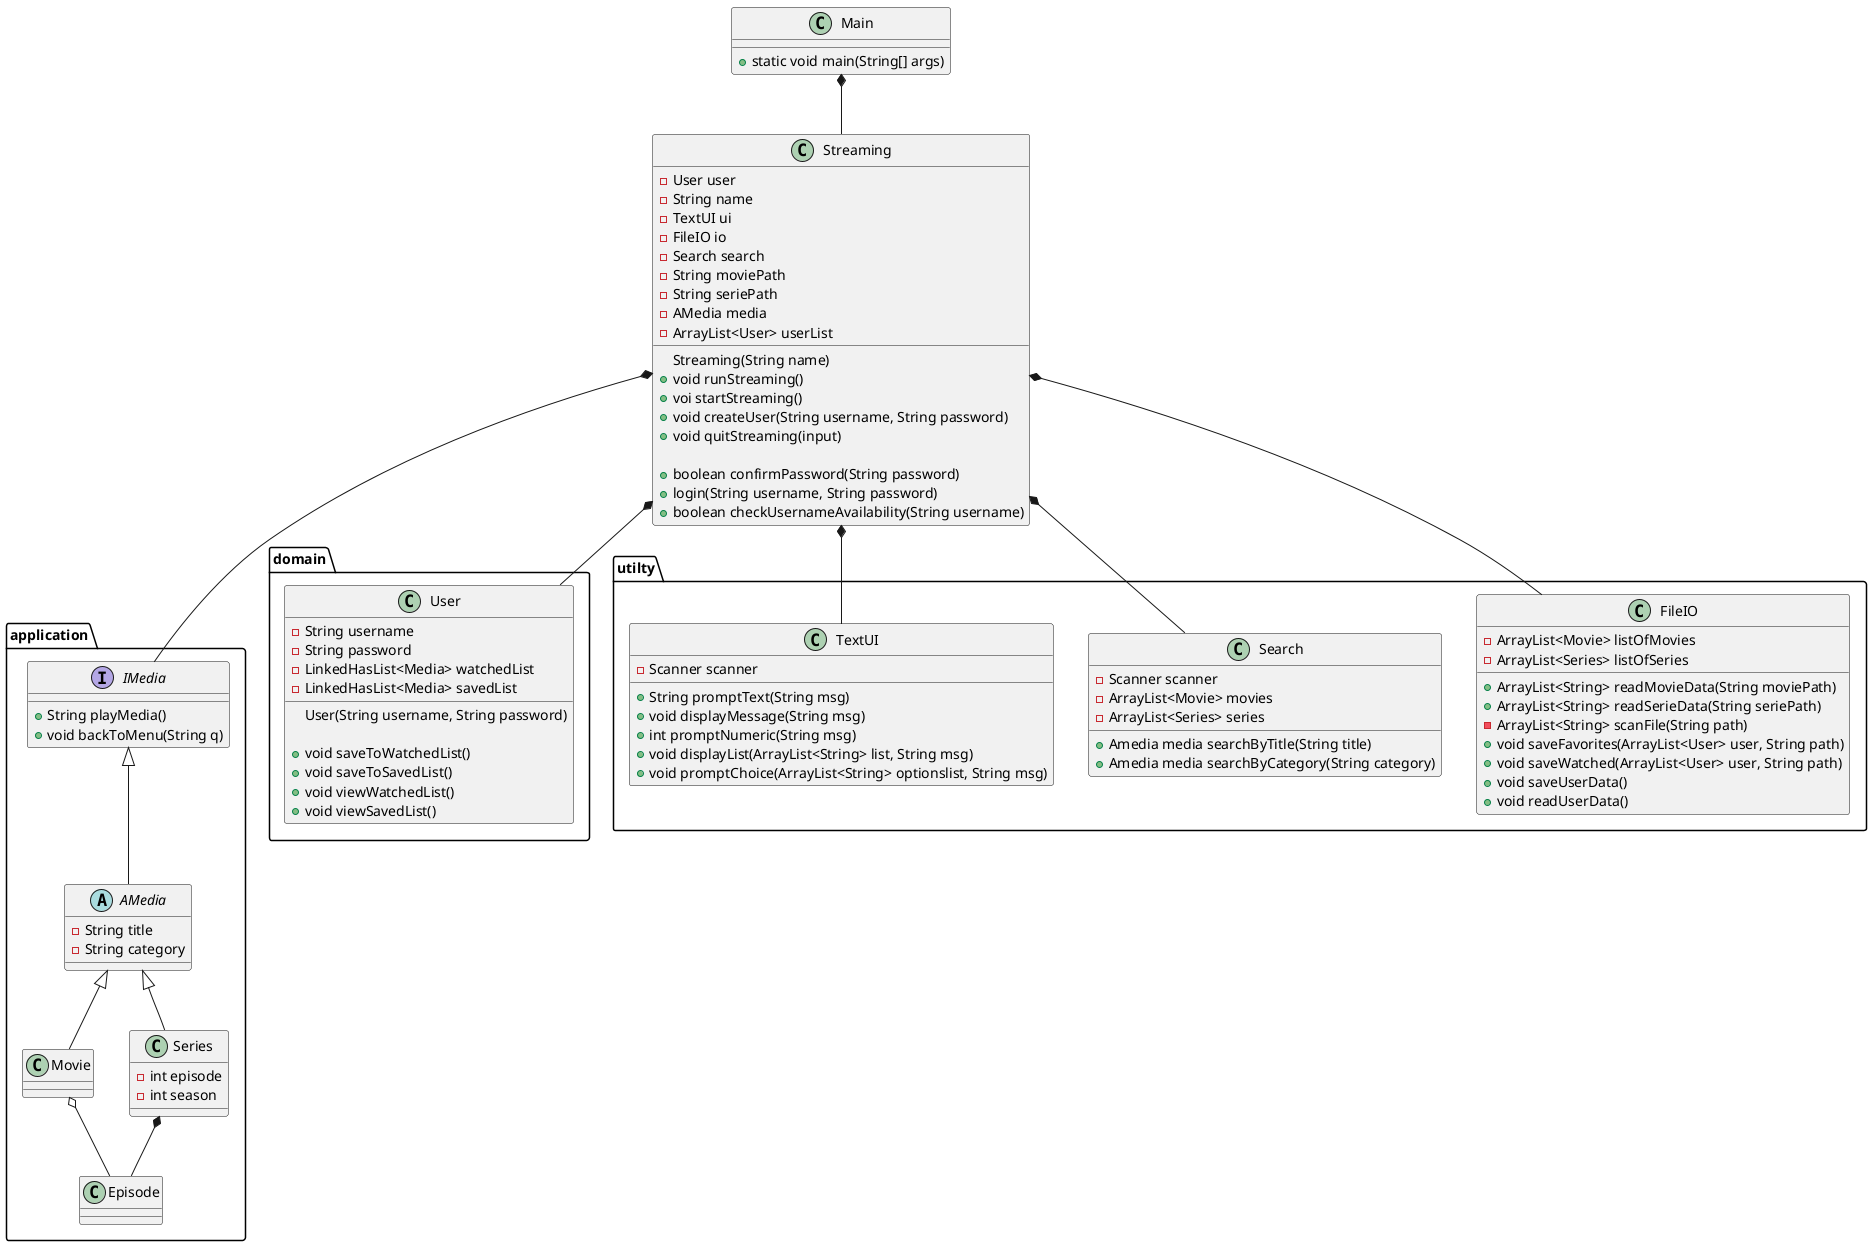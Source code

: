 @startuml

class Main {
+ static void main(String[] args)
}
package application{
interface IMedia {
+ String playMedia()
+ void backToMenu(String q)
'+ pauseMedia()
}

abstract AMedia {
- String title
- String category

}

class Movie {

}


class Series {
- int episode
- int season
}
class Episode{

}
}

package domain{
class User {
- String username
- String password
- LinkedHasList<Media> watchedList
- LinkedHasList<Media> savedList
User(String username, String password)

+ void saveToWatchedList()
+ void saveToSavedList()
+ void viewWatchedList()
+ void viewSavedList()
}
}

class Streaming {
- User user
- String name
- TextUI ui
- FileIO io
- Search search
- String moviePath
- String seriePath
- AMedia media
- ArrayList<User> userList
Streaming(String name)
+ void runStreaming()
+ voi startStreaming()
+ void createUser(String username, String password)
+ void quitStreaming(input)

+ boolean confirmPassword(String password)
+ login(String username, String password)
+ boolean checkUsernameAvailability(String username)
}


package utilty{
class FileIO {
- ArrayList<Movie> listOfMovies
- ArrayList<Series> listOfSeries
+ ArrayList<String> readMovieData(String moviePath)
+ ArrayList<String> readSerieData(String seriePath)
- ArrayList<String> scanFile(String path)
+ void saveFavorites(ArrayList<User> user, String path)
+ void saveWatched(ArrayList<User> user, String path)
+ void saveUserData()
+ void readUserData()
}

class Search {
- Scanner scanner
- ArrayList<Movie> movies
- ArrayList<Series> series
+ Amedia media searchByTitle(String title)
+ Amedia media searchByCategory(String category)

}
class TextUI {
- Scanner scanner
+ String promptText(String msg)
+ void displayMessage(String msg)
+ int promptNumeric(String msg)
+ void displayList(ArrayList<String> list, String msg)
+ void promptChoice(ArrayList<String> optionslist, String msg)
}
}


Main *-- Streaming
Streaming *-- IMedia
Streaming *-- User
Streaming *-- Search
Streaming *-- TextUI
IMedia <|-- AMedia
Streaming *-- FileIO
AMedia <|-- Movie
AMedia  <|-- Series
Series *-- Episode
Movie o-- Episode

'https://devhints.io/plantuml
'Car <|-- SmallCar      # extension
'Car *-- Engine         # composition
'Cars o-- Car           # aggregation
'Car <|.. SmallCar      # dotted line (use .. instead of --)
'Car <|--* Car

'-left->
'-right->

@enduml